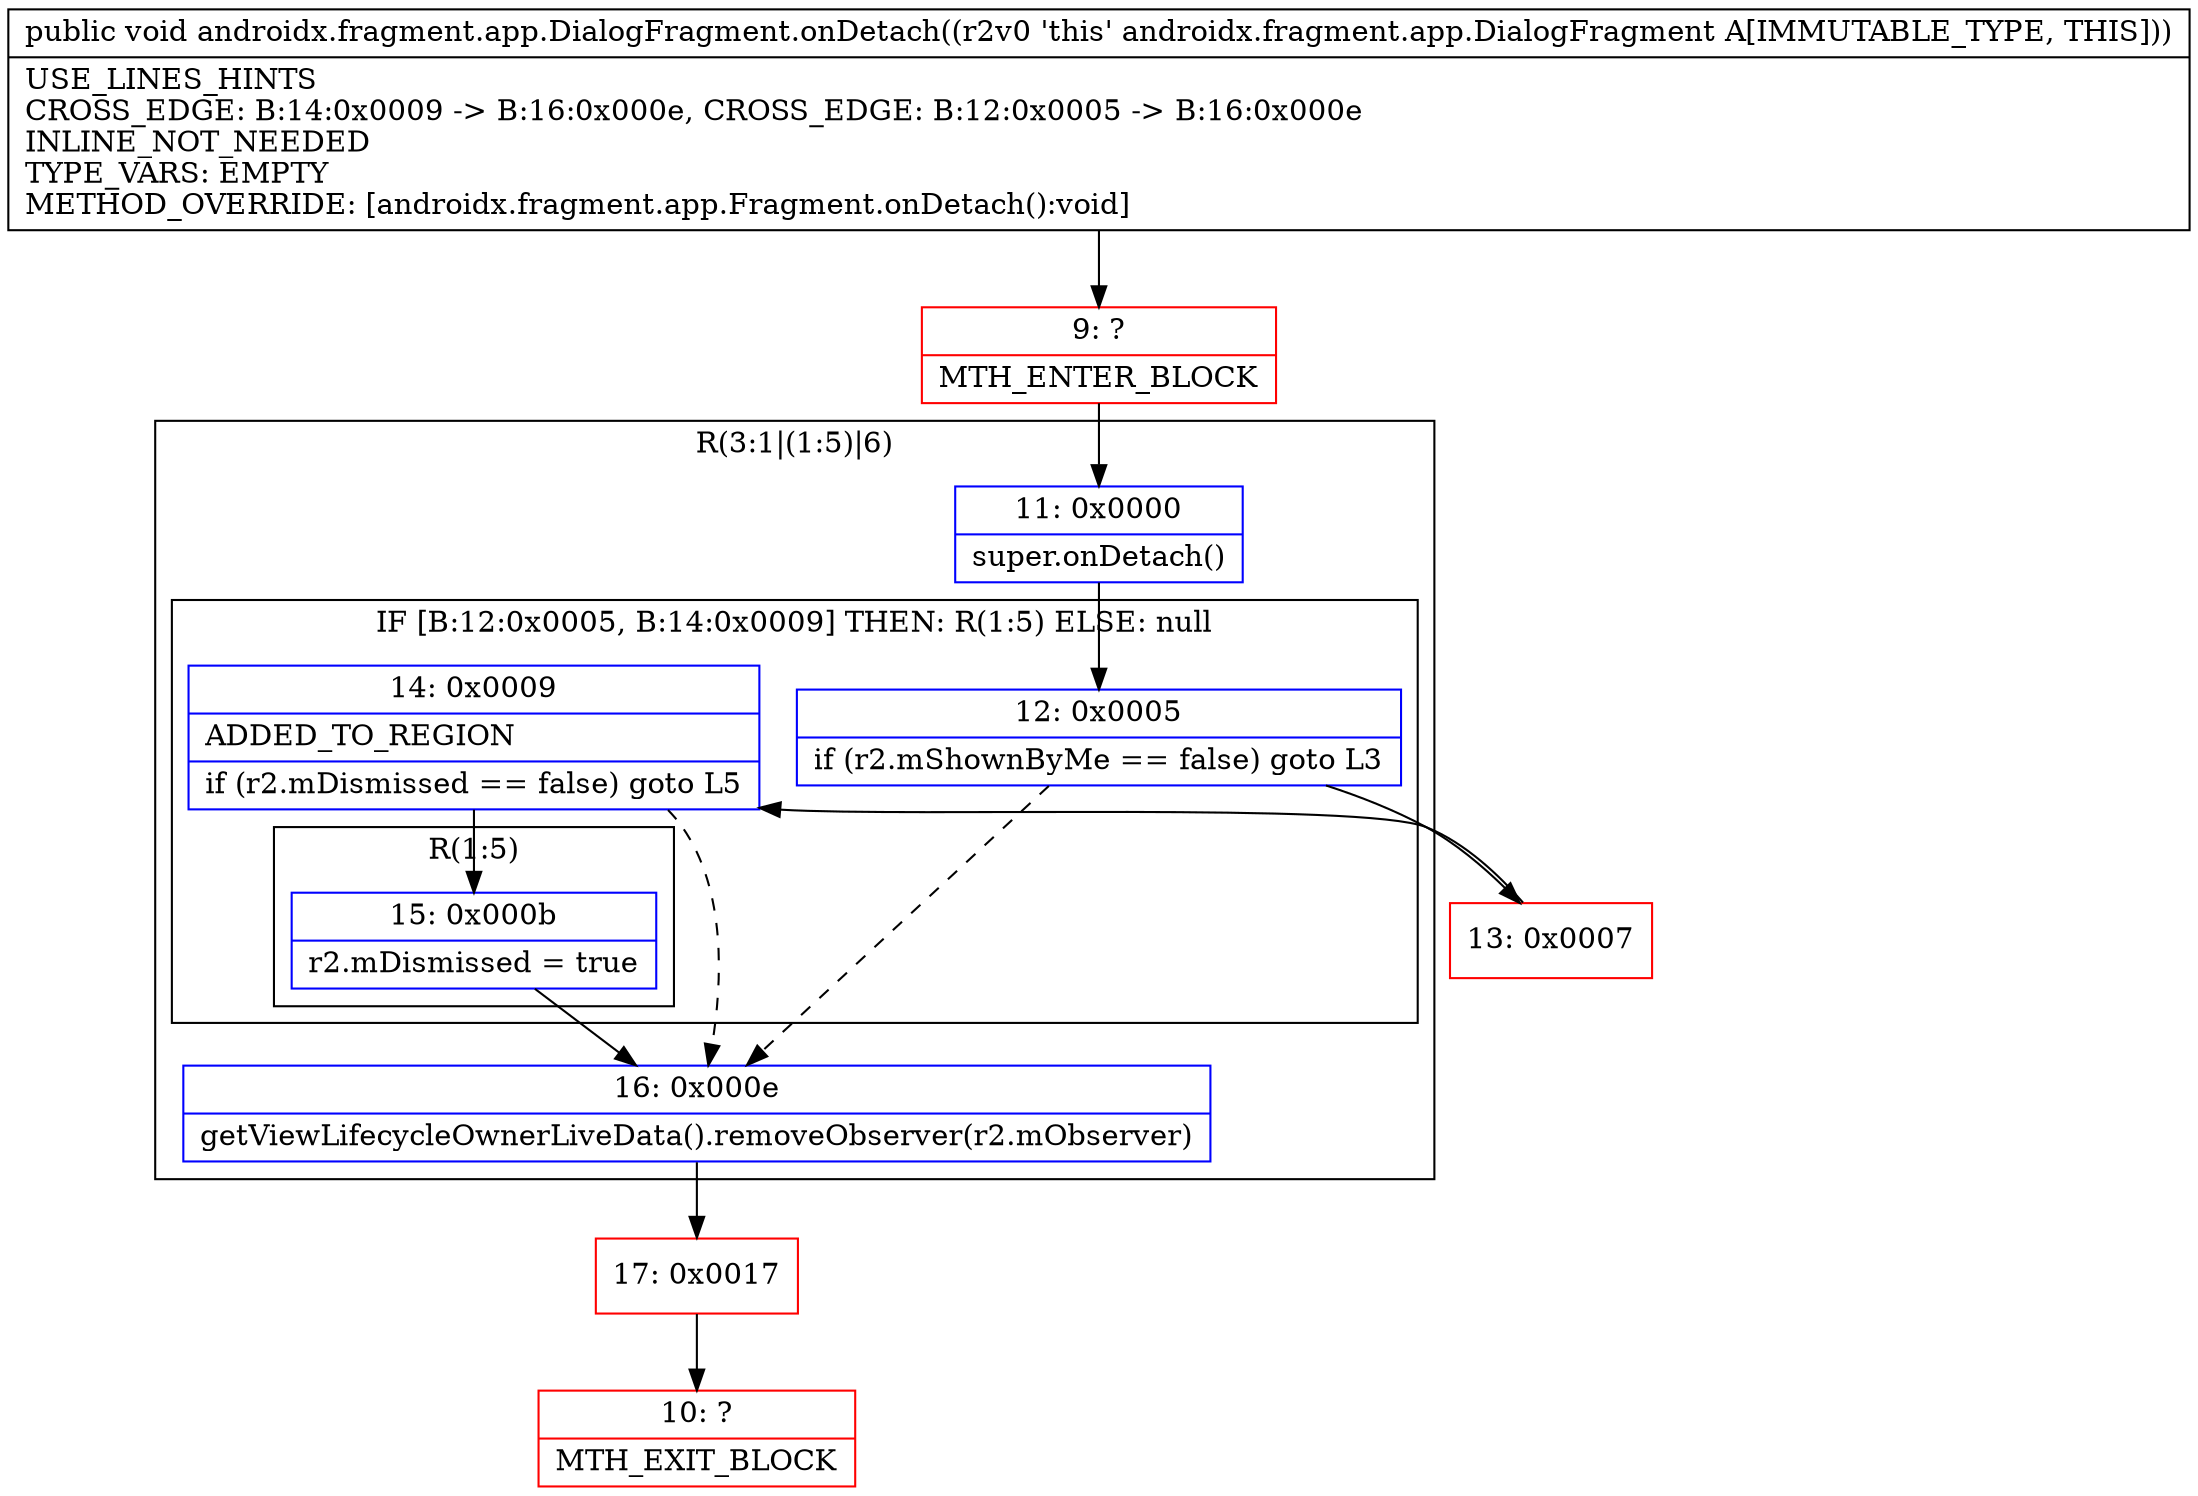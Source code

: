 digraph "CFG forandroidx.fragment.app.DialogFragment.onDetach()V" {
subgraph cluster_Region_712059215 {
label = "R(3:1|(1:5)|6)";
node [shape=record,color=blue];
Node_11 [shape=record,label="{11\:\ 0x0000|super.onDetach()\l}"];
subgraph cluster_IfRegion_1778327914 {
label = "IF [B:12:0x0005, B:14:0x0009] THEN: R(1:5) ELSE: null";
node [shape=record,color=blue];
Node_12 [shape=record,label="{12\:\ 0x0005|if (r2.mShownByMe == false) goto L3\l}"];
Node_14 [shape=record,label="{14\:\ 0x0009|ADDED_TO_REGION\l|if (r2.mDismissed == false) goto L5\l}"];
subgraph cluster_Region_362454344 {
label = "R(1:5)";
node [shape=record,color=blue];
Node_15 [shape=record,label="{15\:\ 0x000b|r2.mDismissed = true\l}"];
}
}
Node_16 [shape=record,label="{16\:\ 0x000e|getViewLifecycleOwnerLiveData().removeObserver(r2.mObserver)\l}"];
}
Node_9 [shape=record,color=red,label="{9\:\ ?|MTH_ENTER_BLOCK\l}"];
Node_13 [shape=record,color=red,label="{13\:\ 0x0007}"];
Node_17 [shape=record,color=red,label="{17\:\ 0x0017}"];
Node_10 [shape=record,color=red,label="{10\:\ ?|MTH_EXIT_BLOCK\l}"];
MethodNode[shape=record,label="{public void androidx.fragment.app.DialogFragment.onDetach((r2v0 'this' androidx.fragment.app.DialogFragment A[IMMUTABLE_TYPE, THIS]))  | USE_LINES_HINTS\lCROSS_EDGE: B:14:0x0009 \-\> B:16:0x000e, CROSS_EDGE: B:12:0x0005 \-\> B:16:0x000e\lINLINE_NOT_NEEDED\lTYPE_VARS: EMPTY\lMETHOD_OVERRIDE: [androidx.fragment.app.Fragment.onDetach():void]\l}"];
MethodNode -> Node_9;Node_11 -> Node_12;
Node_12 -> Node_13;
Node_12 -> Node_16[style=dashed];
Node_14 -> Node_15;
Node_14 -> Node_16[style=dashed];
Node_15 -> Node_16;
Node_16 -> Node_17;
Node_9 -> Node_11;
Node_13 -> Node_14;
Node_17 -> Node_10;
}


